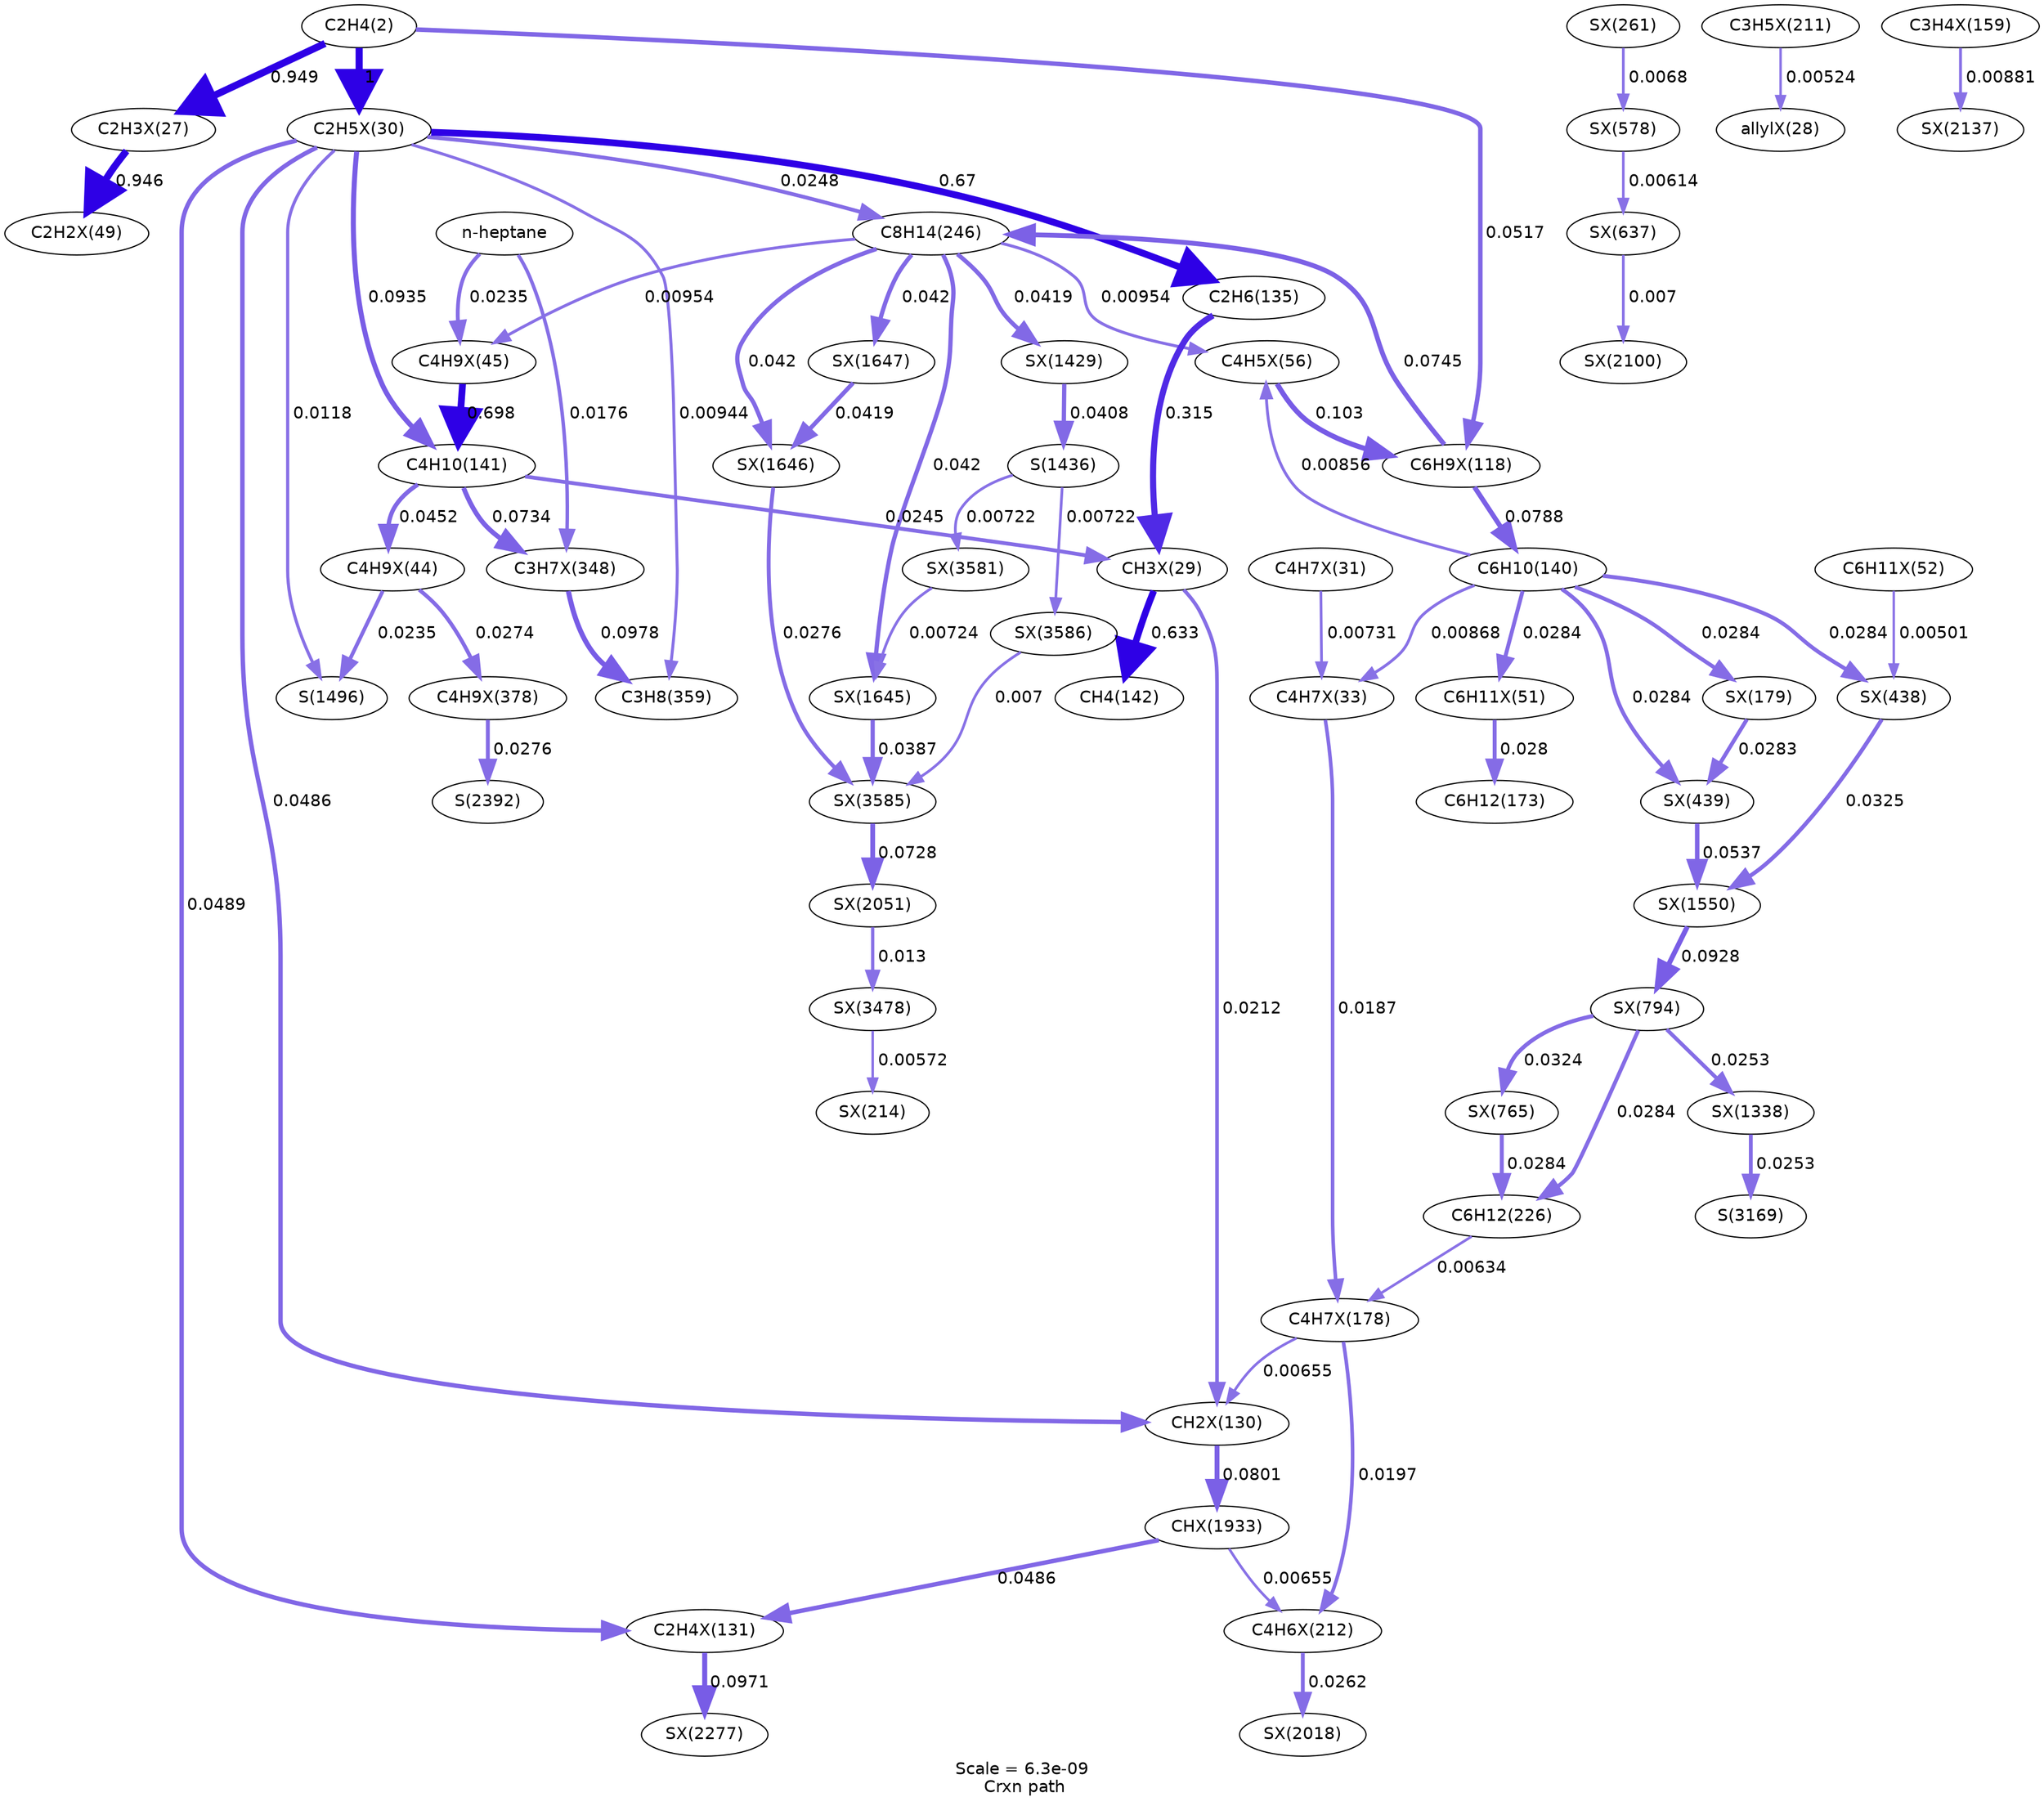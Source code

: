 digraph reaction_paths {
center=1;
s5 -> s33[fontname="Helvetica", style="setlinewidth(5.96)", arrowsize=2.98, color="0.7, 1.45, 0.9"
, label=" 0.949"];
s5 -> s36[fontname="Helvetica", style="setlinewidth(6)", arrowsize=3, color="0.7, 1.5, 0.9"
, label=" 1"];
s5 -> s55[fontname="Helvetica", style="setlinewidth(3.76)", arrowsize=1.88, color="0.7, 0.552, 0.9"
, label=" 0.0517"];
s33 -> s46[fontname="Helvetica", style="setlinewidth(5.96)", arrowsize=2.98, color="0.7, 1.45, 0.9"
, label=" 0.946"];
s49 -> s55[fontname="Helvetica", style="setlinewidth(4.29)", arrowsize=2.14, color="0.7, 0.603, 0.9"
, label=" 0.103"];
s12 -> s49[fontname="Helvetica", style="setlinewidth(2.41)", arrowsize=1.2, color="0.7, 0.509, 0.9"
, label=" 0.00856"];
s19 -> s49[fontname="Helvetica", style="setlinewidth(2.49)", arrowsize=1.24, color="0.7, 0.51, 0.9"
, label=" 0.00954"];
s36 -> s11[fontname="Helvetica", style="setlinewidth(5.7)", arrowsize=2.85, color="0.7, 1.17, 0.9"
, label=" 0.67"];
s36 -> s13[fontname="Helvetica", style="setlinewidth(4.21)", arrowsize=2.11, color="0.7, 0.593, 0.9"
, label=" 0.0935"];
s36 -> s19[fontname="Helvetica", style="setlinewidth(3.21)", arrowsize=1.61, color="0.7, 0.525, 0.9"
, label=" 0.0248"];
s36 -> s58[fontname="Helvetica", style="setlinewidth(3.72)", arrowsize=1.86, color="0.7, 0.549, 0.9"
, label=" 0.0486"];
s36 -> s59[fontname="Helvetica", style="setlinewidth(3.72)", arrowsize=1.86, color="0.7, 0.549, 0.9"
, label=" 0.0489"];
s36 -> s22[fontname="Helvetica", style="setlinewidth(2.48)", arrowsize=1.24, color="0.7, 0.509, 0.9"
, label=" 0.00944"];
s36 -> s26[fontname="Helvetica", style="setlinewidth(2.65)", arrowsize=1.32, color="0.7, 0.512, 0.9"
, label=" 0.0118"];
s11 -> s35[fontname="Helvetica", style="setlinewidth(5.13)", arrowsize=2.56, color="0.7, 0.815, 0.9"
, label=" 0.315"];
s37 -> s39[fontname="Helvetica", style="setlinewidth(2.29)", arrowsize=1.14, color="0.7, 0.507, 0.9"
, label=" 0.00731"];
s39 -> s61[fontname="Helvetica", style="setlinewidth(3)", arrowsize=1.5, color="0.7, 0.519, 0.9"
, label=" 0.0187"];
s12 -> s39[fontname="Helvetica", style="setlinewidth(2.42)", arrowsize=1.21, color="0.7, 0.509, 0.9"
, label=" 0.00868"];
s18 -> s61[fontname="Helvetica", style="setlinewidth(2.18)", arrowsize=1.09, color="0.7, 0.506, 0.9"
, label=" 0.00634"];
s61 -> s58[fontname="Helvetica", style="setlinewidth(2.2)", arrowsize=1.1, color="0.7, 0.507, 0.9"
, label=" 0.00655"];
s61 -> s64[fontname="Helvetica", style="setlinewidth(3.03)", arrowsize=1.52, color="0.7, 0.52, 0.9"
, label=" 0.0197"];
s55 -> s12[fontname="Helvetica", style="setlinewidth(4.08)", arrowsize=2.04, color="0.7, 0.579, 0.9"
, label=" 0.0788"];
s55 -> s19[fontname="Helvetica", style="setlinewidth(4.04)", arrowsize=2.02, color="0.7, 0.575, 0.9"
, label=" 0.0745"];
s35 -> s14[fontname="Helvetica", style="setlinewidth(5.65)", arrowsize=2.83, color="0.7, 1.13, 0.9"
, label=" 0.633"];
s13 -> s35[fontname="Helvetica", style="setlinewidth(3.2)", arrowsize=1.6, color="0.7, 0.524, 0.9"
, label=" 0.0245"];
s35 -> s58[fontname="Helvetica", style="setlinewidth(3.09)", arrowsize=1.54, color="0.7, 0.521, 0.9"
, label=" 0.0212"];
s12 -> s47[fontname="Helvetica", style="setlinewidth(3.31)", arrowsize=1.66, color="0.7, 0.528, 0.9"
, label=" 0.0284"];
s12 -> s75[fontname="Helvetica", style="setlinewidth(3.31)", arrowsize=1.66, color="0.7, 0.528, 0.9"
, label=" 0.0284"];
s12 -> s76[fontname="Helvetica", style="setlinewidth(3.31)", arrowsize=1.66, color="0.7, 0.528, 0.9"
, label=" 0.0284"];
s12 -> s62[fontname="Helvetica", style="setlinewidth(3.31)", arrowsize=1.66, color="0.7, 0.528, 0.9"
, label=" 0.0284"];
s69 -> s78[fontname="Helvetica", style="setlinewidth(2.23)", arrowsize=1.12, color="0.7, 0.507, 0.9"
, label=" 0.0068"];
s78 -> s82[fontname="Helvetica", style="setlinewidth(2.15)", arrowsize=1.08, color="0.7, 0.506, 0.9"
, label=" 0.00614"];
s87 -> s18[fontname="Helvetica", style="setlinewidth(3.31)", arrowsize=1.66, color="0.7, 0.528, 0.9"
, label=" 0.0284"];
s85 -> s18[fontname="Helvetica", style="setlinewidth(3.31)", arrowsize=1.66, color="0.7, 0.528, 0.9"
, label=" 0.0284"];
s63 -> s34[fontname="Helvetica", style="setlinewidth(2.04)", arrowsize=1.02, color="0.7, 0.505, 0.9"
, label=" 0.00524"];
s45 -> s13[fontname="Helvetica", style="setlinewidth(5.73)", arrowsize=2.86, color="0.7, 1.2, 0.9"
, label=" 0.698"];
s19 -> s45[fontname="Helvetica", style="setlinewidth(2.49)", arrowsize=1.24, color="0.7, 0.51, 0.9"
, label=" 0.00954"];
s0 -> s45[fontname="Helvetica", style="setlinewidth(3.17)", arrowsize=1.58, color="0.7, 0.523, 0.9"
, label=" 0.0235"];
s13 -> s44[fontname="Helvetica", style="setlinewidth(3.66)", arrowsize=1.83, color="0.7, 0.545, 0.9"
, label=" 0.0452"];
s13 -> s71[fontname="Helvetica", style="setlinewidth(4.03)", arrowsize=2.01, color="0.7, 0.573, 0.9"
, label=" 0.0734"];
s44 -> s73[fontname="Helvetica", style="setlinewidth(3.28)", arrowsize=1.64, color="0.7, 0.527, 0.9"
, label=" 0.0274"];
s44 -> s26[fontname="Helvetica", style="setlinewidth(3.17)", arrowsize=1.58, color="0.7, 0.524, 0.9"
, label=" 0.0235"];
s47 -> s16[fontname="Helvetica", style="setlinewidth(3.3)", arrowsize=1.65, color="0.7, 0.528, 0.9"
, label=" 0.028"];
s19 -> s92[fontname="Helvetica", style="setlinewidth(3.6)", arrowsize=1.8, color="0.7, 0.542, 0.9"
, label=" 0.0419"];
s19 -> s95[fontname="Helvetica", style="setlinewidth(3.61)", arrowsize=1.8, color="0.7, 0.542, 0.9"
, label=" 0.042"];
s19 -> s96[fontname="Helvetica", style="setlinewidth(3.61)", arrowsize=1.8, color="0.7, 0.542, 0.9"
, label=" 0.042"];
s19 -> s97[fontname="Helvetica", style="setlinewidth(3.61)", arrowsize=1.8, color="0.7, 0.542, 0.9"
, label=" 0.042"];
s58 -> s99[fontname="Helvetica", style="setlinewidth(4.09)", arrowsize=2.05, color="0.7, 0.58, 0.9"
, label=" 0.0801"];
s99 -> s64[fontname="Helvetica", style="setlinewidth(2.2)", arrowsize=1.1, color="0.7, 0.507, 0.9"
, label=" 0.00655"];
s99 -> s59[fontname="Helvetica", style="setlinewidth(3.72)", arrowsize=1.86, color="0.7, 0.549, 0.9"
, label=" 0.0486"];
s64 -> s100[fontname="Helvetica", style="setlinewidth(3.25)", arrowsize=1.62, color="0.7, 0.526, 0.9"
, label=" 0.0262"];
s82 -> s104[fontname="Helvetica", style="setlinewidth(2.25)", arrowsize=1.13, color="0.7, 0.507, 0.9"
, label=" 0.007"];
s60 -> s105[fontname="Helvetica", style="setlinewidth(2.43)", arrowsize=1.21, color="0.7, 0.509, 0.9"
, label=" 0.00881"];
s59 -> s107[fontname="Helvetica", style="setlinewidth(4.24)", arrowsize=2.12, color="0.7, 0.597, 0.9"
, label=" 0.0971"];
s73 -> s28[fontname="Helvetica", style="setlinewidth(3.29)", arrowsize=1.64, color="0.7, 0.528, 0.9"
, label=" 0.0276"];
s48 -> s75[fontname="Helvetica", style="setlinewidth(2)", arrowsize=1, color="0.7, 0.505, 0.9"
, label=" 0.00501"];
s75 -> s93[fontname="Helvetica", style="setlinewidth(3.41)", arrowsize=1.71, color="0.7, 0.533, 0.9"
, label=" 0.0325"];
s76 -> s93[fontname="Helvetica", style="setlinewidth(3.79)", arrowsize=1.9, color="0.7, 0.554, 0.9"
, label=" 0.0537"];
s93 -> s87[fontname="Helvetica", style="setlinewidth(4.21)", arrowsize=2.1, color="0.7, 0.593, 0.9"
, label=" 0.0928"];
s62 -> s76[fontname="Helvetica", style="setlinewidth(3.31)", arrowsize=1.65, color="0.7, 0.528, 0.9"
, label=" 0.0283"];
s87 -> s85[fontname="Helvetica", style="setlinewidth(3.41)", arrowsize=1.71, color="0.7, 0.532, 0.9"
, label=" 0.0324"];
s87 -> s91[fontname="Helvetica", style="setlinewidth(3.22)", arrowsize=1.61, color="0.7, 0.525, 0.9"
, label=" 0.0253"];
s91 -> s30[fontname="Helvetica", style="setlinewidth(3.23)", arrowsize=1.61, color="0.7, 0.525, 0.9"
, label=" 0.0253"];
s71 -> s22[fontname="Helvetica", style="setlinewidth(4.24)", arrowsize=2.12, color="0.7, 0.598, 0.9"
, label=" 0.0978"];
s0 -> s71[fontname="Helvetica", style="setlinewidth(2.95)", arrowsize=1.47, color="0.7, 0.518, 0.9"
, label=" 0.0176"];
s92 -> s25[fontname="Helvetica", style="setlinewidth(3.59)", arrowsize=1.79, color="0.7, 0.541, 0.9"
, label=" 0.0408"];
s25 -> s111[fontname="Helvetica", style="setlinewidth(2.28)", arrowsize=1.14, color="0.7, 0.507, 0.9"
, label=" 0.00722"];
s25 -> s113[fontname="Helvetica", style="setlinewidth(2.28)", arrowsize=1.14, color="0.7, 0.507, 0.9"
, label=" 0.00722"];
s95 -> s112[fontname="Helvetica", style="setlinewidth(3.54)", arrowsize=1.77, color="0.7, 0.539, 0.9"
, label=" 0.0387"];
s111 -> s95[fontname="Helvetica", style="setlinewidth(2.28)", arrowsize=1.14, color="0.7, 0.507, 0.9"
, label=" 0.00724"];
s113 -> s112[fontname="Helvetica", style="setlinewidth(2.25)", arrowsize=1.13, color="0.7, 0.507, 0.9"
, label=" 0.007"];
s96 -> s112[fontname="Helvetica", style="setlinewidth(3.29)", arrowsize=1.64, color="0.7, 0.528, 0.9"
, label=" 0.0276"];
s112 -> s101[fontname="Helvetica", style="setlinewidth(4.02)", arrowsize=2.01, color="0.7, 0.573, 0.9"
, label=" 0.0728"];
s97 -> s96[fontname="Helvetica", style="setlinewidth(3.6)", arrowsize=1.8, color="0.7, 0.542, 0.9"
, label=" 0.0419"];
s101 -> s110[fontname="Helvetica", style="setlinewidth(2.72)", arrowsize=1.36, color="0.7, 0.513, 0.9"
, label=" 0.013"];
s110 -> s66[fontname="Helvetica", style="setlinewidth(2.1)", arrowsize=1.05, color="0.7, 0.506, 0.9"
, label=" 0.00572"];
s0 [ fontname="Helvetica", label="n-heptane"];
s5 [ fontname="Helvetica", label="C2H4(2)"];
s11 [ fontname="Helvetica", label="C2H6(135)"];
s12 [ fontname="Helvetica", label="C6H10(140)"];
s13 [ fontname="Helvetica", label="C4H10(141)"];
s14 [ fontname="Helvetica", label="CH4(142)"];
s16 [ fontname="Helvetica", label="C6H12(173)"];
s18 [ fontname="Helvetica", label="C6H12(226)"];
s19 [ fontname="Helvetica", label="C8H14(246)"];
s22 [ fontname="Helvetica", label="C3H8(359)"];
s25 [ fontname="Helvetica", label="S(1436)"];
s26 [ fontname="Helvetica", label="S(1496)"];
s28 [ fontname="Helvetica", label="S(2392)"];
s30 [ fontname="Helvetica", label="S(3169)"];
s33 [ fontname="Helvetica", label="C2H3X(27)"];
s34 [ fontname="Helvetica", label="allylX(28)"];
s35 [ fontname="Helvetica", label="CH3X(29)"];
s36 [ fontname="Helvetica", label="C2H5X(30)"];
s37 [ fontname="Helvetica", label="C4H7X(31)"];
s39 [ fontname="Helvetica", label="C4H7X(33)"];
s44 [ fontname="Helvetica", label="C4H9X(44)"];
s45 [ fontname="Helvetica", label="C4H9X(45)"];
s46 [ fontname="Helvetica", label="C2H2X(49)"];
s47 [ fontname="Helvetica", label="C6H11X(51)"];
s48 [ fontname="Helvetica", label="C6H11X(52)"];
s49 [ fontname="Helvetica", label="C4H5X(56)"];
s55 [ fontname="Helvetica", label="C6H9X(118)"];
s58 [ fontname="Helvetica", label="CH2X(130)"];
s59 [ fontname="Helvetica", label="C2H4X(131)"];
s60 [ fontname="Helvetica", label="C3H4X(159)"];
s61 [ fontname="Helvetica", label="C4H7X(178)"];
s62 [ fontname="Helvetica", label="SX(179)"];
s63 [ fontname="Helvetica", label="C3H5X(211)"];
s64 [ fontname="Helvetica", label="C4H6X(212)"];
s66 [ fontname="Helvetica", label="SX(214)"];
s69 [ fontname="Helvetica", label="SX(261)"];
s71 [ fontname="Helvetica", label="C3H7X(348)"];
s73 [ fontname="Helvetica", label="C4H9X(378)"];
s75 [ fontname="Helvetica", label="SX(438)"];
s76 [ fontname="Helvetica", label="SX(439)"];
s78 [ fontname="Helvetica", label="SX(578)"];
s82 [ fontname="Helvetica", label="SX(637)"];
s85 [ fontname="Helvetica", label="SX(765)"];
s87 [ fontname="Helvetica", label="SX(794)"];
s91 [ fontname="Helvetica", label="SX(1338)"];
s92 [ fontname="Helvetica", label="SX(1429)"];
s93 [ fontname="Helvetica", label="SX(1550)"];
s95 [ fontname="Helvetica", label="SX(1645)"];
s96 [ fontname="Helvetica", label="SX(1646)"];
s97 [ fontname="Helvetica", label="SX(1647)"];
s99 [ fontname="Helvetica", label="CHX(1933)"];
s100 [ fontname="Helvetica", label="SX(2018)"];
s101 [ fontname="Helvetica", label="SX(2051)"];
s104 [ fontname="Helvetica", label="SX(2100)"];
s105 [ fontname="Helvetica", label="SX(2137)"];
s107 [ fontname="Helvetica", label="SX(2277)"];
s110 [ fontname="Helvetica", label="SX(3478)"];
s111 [ fontname="Helvetica", label="SX(3581)"];
s112 [ fontname="Helvetica", label="SX(3585)"];
s113 [ fontname="Helvetica", label="SX(3586)"];
 label = "Scale = 6.3e-09\l Crxn path";
 fontname = "Helvetica";
}
